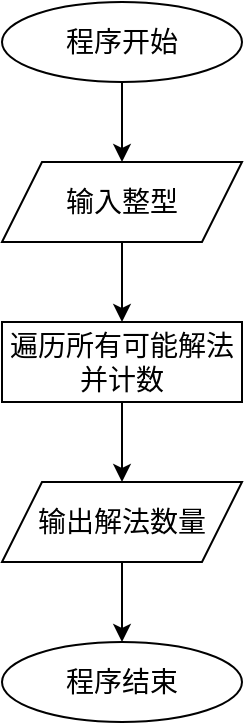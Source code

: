 <mxfile version="25.0.2">
  <diagram name="第 1 页" id="8CtCuOsys3hR2p4QYqbM">
    <mxGraphModel dx="1221" dy="823" grid="1" gridSize="10" guides="1" tooltips="1" connect="1" arrows="1" fold="1" page="1" pageScale="1" pageWidth="827" pageHeight="1169" math="0" shadow="0">
      <root>
        <mxCell id="0" />
        <mxCell id="1" parent="0" />
        <mxCell id="Sqm4q17-4cD9rXe7hXDx-5" value="" style="edgeStyle=orthogonalEdgeStyle;rounded=0;orthogonalLoop=1;jettySize=auto;html=1;" parent="1" source="AAzNbXR31eo6BCxiC4Rg-1" target="Sqm4q17-4cD9rXe7hXDx-2" edge="1">
          <mxGeometry relative="1" as="geometry" />
        </mxCell>
        <mxCell id="AAzNbXR31eo6BCxiC4Rg-1" value="&lt;font style=&quot;font-size: 14px;&quot;&gt;程序开始&lt;/font&gt;" style="ellipse;whiteSpace=wrap;html=1;" parent="1" vertex="1">
          <mxGeometry x="360" y="160" width="120" height="40" as="geometry" />
        </mxCell>
        <mxCell id="eWl7_SmW0wMfIJVGcB5R-2" value="" style="edgeStyle=orthogonalEdgeStyle;rounded=0;orthogonalLoop=1;jettySize=auto;html=1;" edge="1" parent="1" source="Sqm4q17-4cD9rXe7hXDx-2" target="eWl7_SmW0wMfIJVGcB5R-1">
          <mxGeometry relative="1" as="geometry" />
        </mxCell>
        <mxCell id="Sqm4q17-4cD9rXe7hXDx-2" value="&lt;font style=&quot;font-size: 14px;&quot;&gt;输入整型&lt;/font&gt;" style="shape=parallelogram;perimeter=parallelogramPerimeter;whiteSpace=wrap;html=1;fixedSize=1;" parent="1" vertex="1">
          <mxGeometry x="360" y="240" width="120" height="40" as="geometry" />
        </mxCell>
        <mxCell id="eWl7_SmW0wMfIJVGcB5R-4" value="" style="edgeStyle=orthogonalEdgeStyle;rounded=0;orthogonalLoop=1;jettySize=auto;html=1;" edge="1" parent="1" source="eWl7_SmW0wMfIJVGcB5R-1" target="eWl7_SmW0wMfIJVGcB5R-3">
          <mxGeometry relative="1" as="geometry" />
        </mxCell>
        <mxCell id="eWl7_SmW0wMfIJVGcB5R-1" value="遍历所有可能解法&lt;br&gt;并计数" style="rounded=0;whiteSpace=wrap;html=1;fontSize=14;" vertex="1" parent="1">
          <mxGeometry x="360" y="320" width="120" height="40" as="geometry" />
        </mxCell>
        <mxCell id="eWl7_SmW0wMfIJVGcB5R-6" value="" style="edgeStyle=orthogonalEdgeStyle;rounded=0;orthogonalLoop=1;jettySize=auto;html=1;" edge="1" parent="1" source="eWl7_SmW0wMfIJVGcB5R-3" target="eWl7_SmW0wMfIJVGcB5R-5">
          <mxGeometry relative="1" as="geometry" />
        </mxCell>
        <mxCell id="eWl7_SmW0wMfIJVGcB5R-3" value="&lt;font style=&quot;font-size: 14px;&quot;&gt;输出解法数量&lt;/font&gt;" style="shape=parallelogram;perimeter=parallelogramPerimeter;whiteSpace=wrap;html=1;fixedSize=1;" vertex="1" parent="1">
          <mxGeometry x="360" y="400" width="120" height="40" as="geometry" />
        </mxCell>
        <mxCell id="eWl7_SmW0wMfIJVGcB5R-5" value="&lt;font style=&quot;font-size: 14px;&quot;&gt;程序结束&lt;/font&gt;" style="ellipse;whiteSpace=wrap;html=1;" vertex="1" parent="1">
          <mxGeometry x="360" y="480" width="120" height="40" as="geometry" />
        </mxCell>
      </root>
    </mxGraphModel>
  </diagram>
</mxfile>
